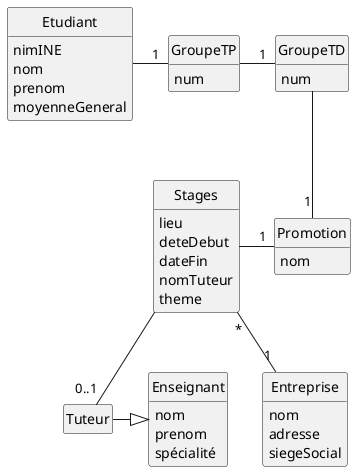 @startuml Titre
'--------------------------------
' Parametres pour le dessin
'--------------------------------
hide circle
hide empty members
hide empty methods
'--------------------------------


class Stages { 
  lieu
  deteDebut
  dateFin
  nomTuteur
  theme
}

class Entreprise{
  nom 
  adresse
  siegeSocial
}

class Promotion{
  nom
}

class Etudiant{
  nimINE
  nom
  prenom
  moyenneGeneral
}

class GroupeTP{
  num
}

class GroupeTD{
  num
}

class Enseignant {
  nom
  prenom
  spécialité
}

Tuteur -|> Enseignant 

Stages "*" --  "1" Entreprise
Stages -  "1" Promotion
Etudiant -  "1" GroupeTP
GroupeTP -  "1" GroupeTD
GroupeTD -- "1" Promotion
Stages -- "0..1" Tuteur

@enduml
